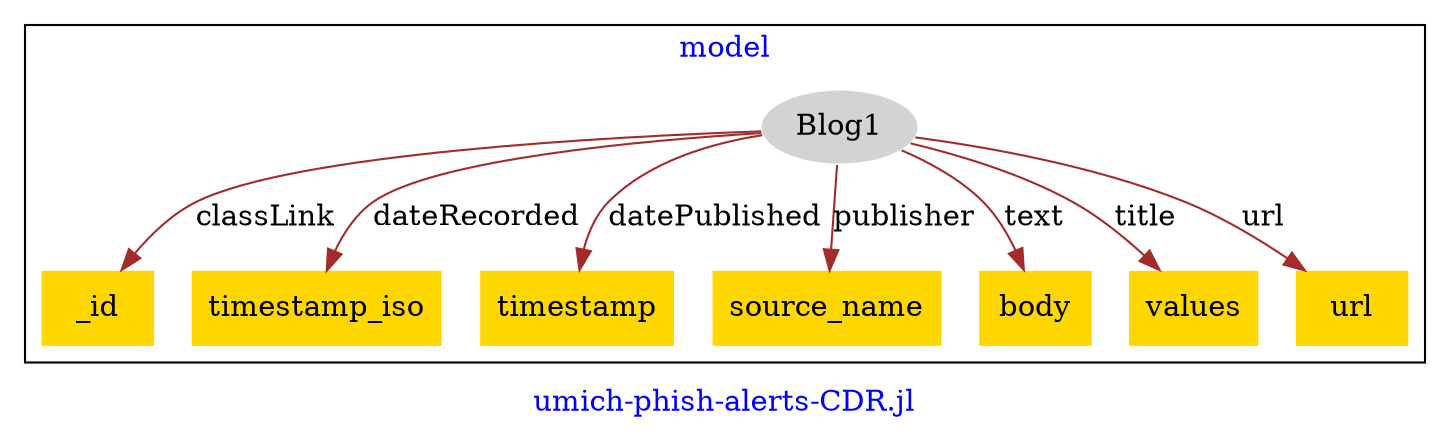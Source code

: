 digraph n0 {
fontcolor="blue"
remincross="true"
label="umich-phish-alerts-CDR.jl"
subgraph cluster {
label="model"
n2[style="filled",color="white",fillcolor="lightgray",label="Blog1"];
n3[shape="plaintext",style="filled",fillcolor="gold",label="_id"];
n4[shape="plaintext",style="filled",fillcolor="gold",label="timestamp_iso"];
n5[shape="plaintext",style="filled",fillcolor="gold",label="timestamp"];
n6[shape="plaintext",style="filled",fillcolor="gold",label="source_name"];
n7[shape="plaintext",style="filled",fillcolor="gold",label="body"];
n8[shape="plaintext",style="filled",fillcolor="gold",label="values"];
n9[shape="plaintext",style="filled",fillcolor="gold",label="url"];
}
n2 -> n3[color="brown",fontcolor="black",label="classLink"]
n2 -> n4[color="brown",fontcolor="black",label="dateRecorded"]
n2 -> n5[color="brown",fontcolor="black",label="datePublished"]
n2 -> n6[color="brown",fontcolor="black",label="publisher"]
n2 -> n7[color="brown",fontcolor="black",label="text"]
n2 -> n8[color="brown",fontcolor="black",label="title"]
n2 -> n9[color="brown",fontcolor="black",label="url"]
}

